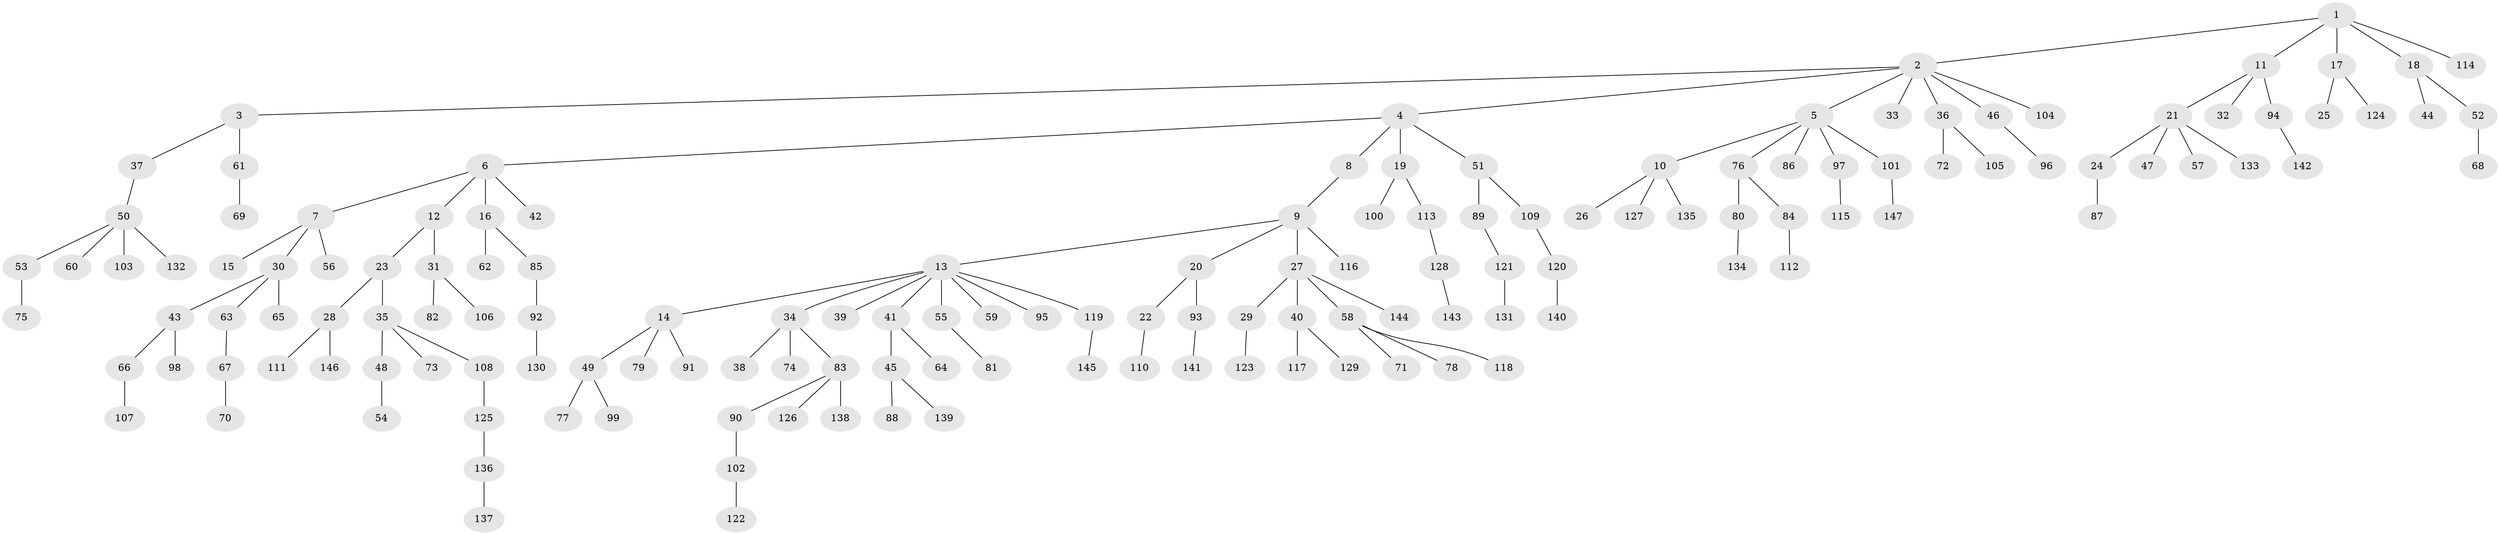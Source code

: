 // coarse degree distribution, {1: 0.5, 3: 0.17567567567567569, 5: 0.013513513513513514, 4: 0.06756756756756757, 2: 0.21621621621621623, 6: 0.013513513513513514, 7: 0.013513513513513514}
// Generated by graph-tools (version 1.1) at 2025/45/03/06/25 01:45:10]
// undirected, 147 vertices, 146 edges
graph export_dot {
graph [start="1"]
  node [color=gray90,style=filled];
  1;
  2;
  3;
  4;
  5;
  6;
  7;
  8;
  9;
  10;
  11;
  12;
  13;
  14;
  15;
  16;
  17;
  18;
  19;
  20;
  21;
  22;
  23;
  24;
  25;
  26;
  27;
  28;
  29;
  30;
  31;
  32;
  33;
  34;
  35;
  36;
  37;
  38;
  39;
  40;
  41;
  42;
  43;
  44;
  45;
  46;
  47;
  48;
  49;
  50;
  51;
  52;
  53;
  54;
  55;
  56;
  57;
  58;
  59;
  60;
  61;
  62;
  63;
  64;
  65;
  66;
  67;
  68;
  69;
  70;
  71;
  72;
  73;
  74;
  75;
  76;
  77;
  78;
  79;
  80;
  81;
  82;
  83;
  84;
  85;
  86;
  87;
  88;
  89;
  90;
  91;
  92;
  93;
  94;
  95;
  96;
  97;
  98;
  99;
  100;
  101;
  102;
  103;
  104;
  105;
  106;
  107;
  108;
  109;
  110;
  111;
  112;
  113;
  114;
  115;
  116;
  117;
  118;
  119;
  120;
  121;
  122;
  123;
  124;
  125;
  126;
  127;
  128;
  129;
  130;
  131;
  132;
  133;
  134;
  135;
  136;
  137;
  138;
  139;
  140;
  141;
  142;
  143;
  144;
  145;
  146;
  147;
  1 -- 2;
  1 -- 11;
  1 -- 17;
  1 -- 18;
  1 -- 114;
  2 -- 3;
  2 -- 4;
  2 -- 5;
  2 -- 33;
  2 -- 36;
  2 -- 46;
  2 -- 104;
  3 -- 37;
  3 -- 61;
  4 -- 6;
  4 -- 8;
  4 -- 19;
  4 -- 51;
  5 -- 10;
  5 -- 76;
  5 -- 86;
  5 -- 97;
  5 -- 101;
  6 -- 7;
  6 -- 12;
  6 -- 16;
  6 -- 42;
  7 -- 15;
  7 -- 30;
  7 -- 56;
  8 -- 9;
  9 -- 13;
  9 -- 20;
  9 -- 27;
  9 -- 116;
  10 -- 26;
  10 -- 127;
  10 -- 135;
  11 -- 21;
  11 -- 32;
  11 -- 94;
  12 -- 23;
  12 -- 31;
  13 -- 14;
  13 -- 34;
  13 -- 39;
  13 -- 41;
  13 -- 55;
  13 -- 59;
  13 -- 95;
  13 -- 119;
  14 -- 49;
  14 -- 79;
  14 -- 91;
  16 -- 62;
  16 -- 85;
  17 -- 25;
  17 -- 124;
  18 -- 44;
  18 -- 52;
  19 -- 100;
  19 -- 113;
  20 -- 22;
  20 -- 93;
  21 -- 24;
  21 -- 47;
  21 -- 57;
  21 -- 133;
  22 -- 110;
  23 -- 28;
  23 -- 35;
  24 -- 87;
  27 -- 29;
  27 -- 40;
  27 -- 58;
  27 -- 144;
  28 -- 111;
  28 -- 146;
  29 -- 123;
  30 -- 43;
  30 -- 63;
  30 -- 65;
  31 -- 82;
  31 -- 106;
  34 -- 38;
  34 -- 74;
  34 -- 83;
  35 -- 48;
  35 -- 73;
  35 -- 108;
  36 -- 72;
  36 -- 105;
  37 -- 50;
  40 -- 117;
  40 -- 129;
  41 -- 45;
  41 -- 64;
  43 -- 66;
  43 -- 98;
  45 -- 88;
  45 -- 139;
  46 -- 96;
  48 -- 54;
  49 -- 77;
  49 -- 99;
  50 -- 53;
  50 -- 60;
  50 -- 103;
  50 -- 132;
  51 -- 89;
  51 -- 109;
  52 -- 68;
  53 -- 75;
  55 -- 81;
  58 -- 71;
  58 -- 78;
  58 -- 118;
  61 -- 69;
  63 -- 67;
  66 -- 107;
  67 -- 70;
  76 -- 80;
  76 -- 84;
  80 -- 134;
  83 -- 90;
  83 -- 126;
  83 -- 138;
  84 -- 112;
  85 -- 92;
  89 -- 121;
  90 -- 102;
  92 -- 130;
  93 -- 141;
  94 -- 142;
  97 -- 115;
  101 -- 147;
  102 -- 122;
  108 -- 125;
  109 -- 120;
  113 -- 128;
  119 -- 145;
  120 -- 140;
  121 -- 131;
  125 -- 136;
  128 -- 143;
  136 -- 137;
}
